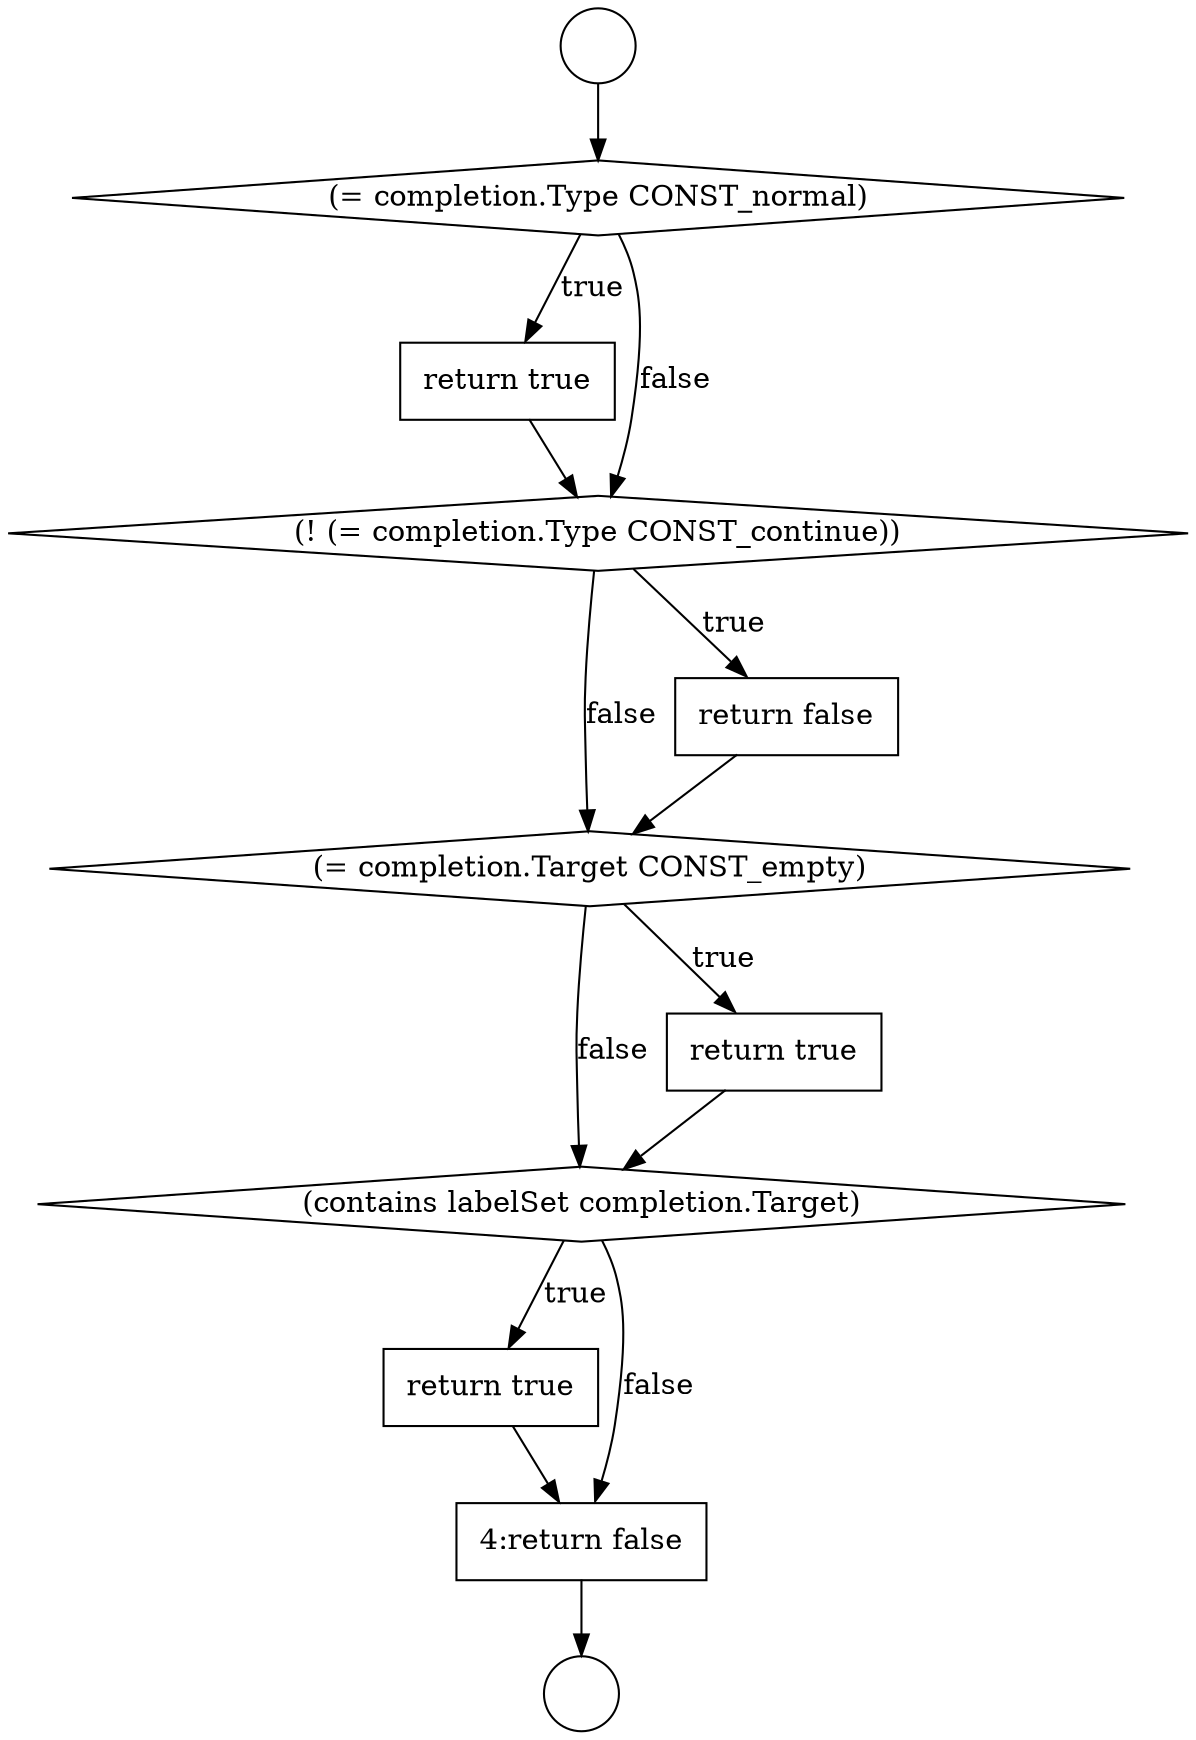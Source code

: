 digraph {
  node6640 [shape=circle label=" " color="black" fillcolor="white" style=filled]
  node6643 [shape=none, margin=0, label=<<font color="black">
    <table border="0" cellborder="1" cellspacing="0" cellpadding="10">
      <tr><td align="left">return true</td></tr>
    </table>
  </font>> color="black" fillcolor="white" style=filled]
  node6648 [shape=diamond, label=<<font color="black">(contains labelSet completion.Target)</font>> color="black" fillcolor="white" style=filled]
  node6646 [shape=diamond, label=<<font color="black">(= completion.Target CONST_empty)</font>> color="black" fillcolor="white" style=filled]
  node6642 [shape=diamond, label=<<font color="black">(= completion.Type CONST_normal)</font>> color="black" fillcolor="white" style=filled]
  node6647 [shape=none, margin=0, label=<<font color="black">
    <table border="0" cellborder="1" cellspacing="0" cellpadding="10">
      <tr><td align="left">return true</td></tr>
    </table>
  </font>> color="black" fillcolor="white" style=filled]
  node6649 [shape=none, margin=0, label=<<font color="black">
    <table border="0" cellborder="1" cellspacing="0" cellpadding="10">
      <tr><td align="left">return true</td></tr>
    </table>
  </font>> color="black" fillcolor="white" style=filled]
  node6645 [shape=none, margin=0, label=<<font color="black">
    <table border="0" cellborder="1" cellspacing="0" cellpadding="10">
      <tr><td align="left">return false</td></tr>
    </table>
  </font>> color="black" fillcolor="white" style=filled]
  node6641 [shape=circle label=" " color="black" fillcolor="white" style=filled]
  node6650 [shape=none, margin=0, label=<<font color="black">
    <table border="0" cellborder="1" cellspacing="0" cellpadding="10">
      <tr><td align="left">4:return false</td></tr>
    </table>
  </font>> color="black" fillcolor="white" style=filled]
  node6644 [shape=diamond, label=<<font color="black">(! (= completion.Type CONST_continue))</font>> color="black" fillcolor="white" style=filled]
  node6647 -> node6648 [ color="black"]
  node6650 -> node6641 [ color="black"]
  node6649 -> node6650 [ color="black"]
  node6646 -> node6647 [label=<<font color="black">true</font>> color="black"]
  node6646 -> node6648 [label=<<font color="black">false</font>> color="black"]
  node6648 -> node6649 [label=<<font color="black">true</font>> color="black"]
  node6648 -> node6650 [label=<<font color="black">false</font>> color="black"]
  node6644 -> node6645 [label=<<font color="black">true</font>> color="black"]
  node6644 -> node6646 [label=<<font color="black">false</font>> color="black"]
  node6642 -> node6643 [label=<<font color="black">true</font>> color="black"]
  node6642 -> node6644 [label=<<font color="black">false</font>> color="black"]
  node6645 -> node6646 [ color="black"]
  node6643 -> node6644 [ color="black"]
  node6640 -> node6642 [ color="black"]
}
